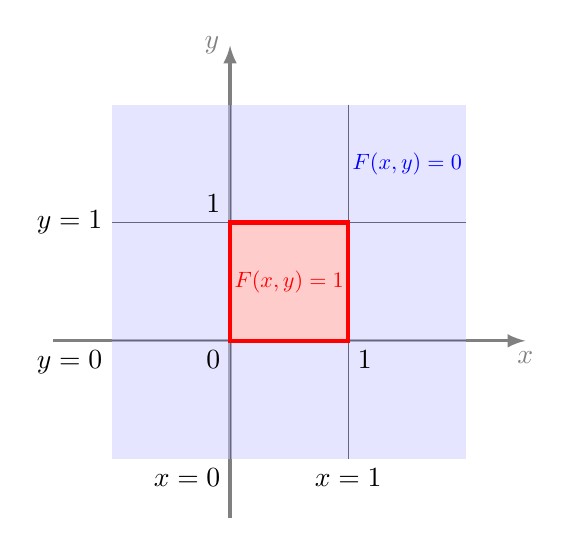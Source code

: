\begin{tikzpicture}[scale=1.5]

\draw[->,>=latex, very thick,gray] (-1.5,0)--(2.5,0) node[below] {$x$};
\draw[->,>=latex, very thick, gray] (0,-1.5)--(0,2.5) node[left] {$y$};


\draw (2,0) -- (-1,0) node [below left] {$y=0$};
\draw (2,1) -- (-1,1) node [left] {$y=1$};
\draw (0,2) -- (0,-1) node [below left] {$x=0$};
\draw (1,2) -- (1,-1) node [below] {$x=1$};

% \draw[gray,thin] (-1,-1) grid (2,2);
\fill[blue!20,opacity=0.5] (-1,-1) rectangle (2,2);
\fill[red!20] (0,0) rectangle (1,1);
\draw[red,ultra thick] (0,0) rectangle (1,1);


\node[scale=0.8,red] at (0.5,0.5) {$F(x,y)=1$};
\node[scale=0.8,blue] at (1.5,1.5) {$F(x,y)=0$};

\node at (0,0) [below left] {$0$};
\node at (1,0) [below right] {$1$};
\node at (0,1) [above left] {$1$};


\end{tikzpicture}